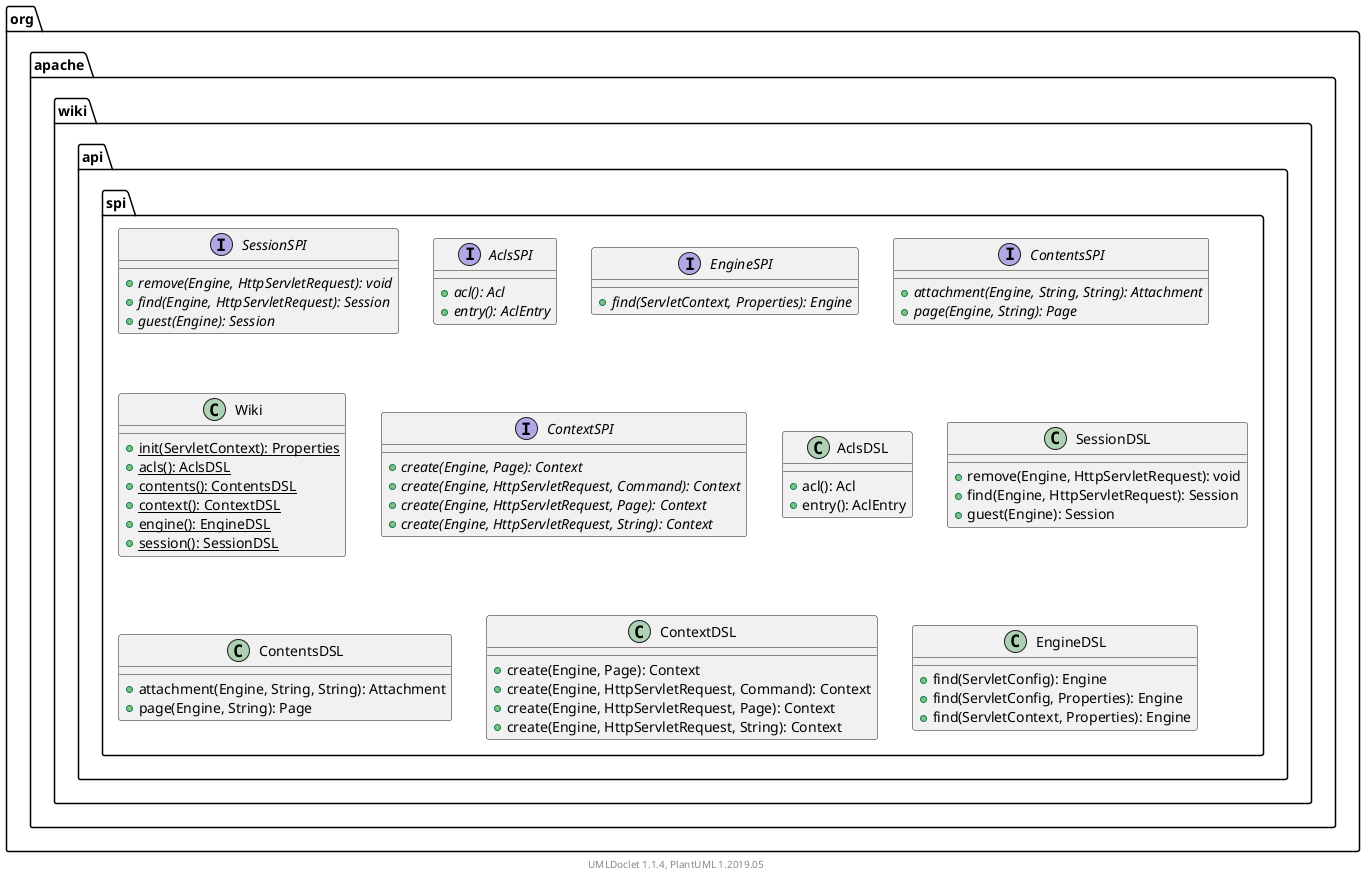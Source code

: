 @startuml

    namespace org.apache.wiki.api.spi {

        interface SessionSPI [[SessionSPI.html]] {
            {abstract} +remove(Engine, HttpServletRequest): void
            {abstract} +find(Engine, HttpServletRequest): Session
            {abstract} +guest(Engine): Session
        }

        interface AclsSPI [[AclsSPI.html]] {
            {abstract} +acl(): Acl
            {abstract} +entry(): AclEntry
        }

        interface EngineSPI [[EngineSPI.html]] {
            {abstract} +find(ServletContext, Properties): Engine
        }

        interface ContentsSPI [[ContentsSPI.html]] {
            {abstract} +attachment(Engine, String, String): Attachment
            {abstract} +page(Engine, String): Page
        }

        class Wiki [[Wiki.html]] {
            {static} +init(ServletContext): Properties
            {static} +acls(): AclsDSL
            {static} +contents(): ContentsDSL
            {static} +context(): ContextDSL
            {static} +engine(): EngineDSL
            {static} +session(): SessionDSL
        }

        interface ContextSPI [[ContextSPI.html]] {
            {abstract} +create(Engine, Page): Context
            {abstract} +create(Engine, HttpServletRequest, Command): Context
            {abstract} +create(Engine, HttpServletRequest, Page): Context
            {abstract} +create(Engine, HttpServletRequest, String): Context
        }

        class AclsDSL [[AclsDSL.html]] {
            +acl(): Acl
            +entry(): AclEntry
        }

        class SessionDSL [[SessionDSL.html]] {
            +remove(Engine, HttpServletRequest): void
            +find(Engine, HttpServletRequest): Session
            +guest(Engine): Session
        }

        class ContentsDSL [[ContentsDSL.html]] {
            +attachment(Engine, String, String): Attachment
            +page(Engine, String): Page
        }

        class ContextDSL [[ContextDSL.html]] {
            +create(Engine, Page): Context
            +create(Engine, HttpServletRequest, Command): Context
            +create(Engine, HttpServletRequest, Page): Context
            +create(Engine, HttpServletRequest, String): Context
        }

        class EngineDSL [[EngineDSL.html]] {
            +find(ServletConfig): Engine
            +find(ServletConfig, Properties): Engine
            +find(ServletContext, Properties): Engine
        }

    }


    center footer UMLDoclet 1.1.4, PlantUML 1.2019.05
@enduml
